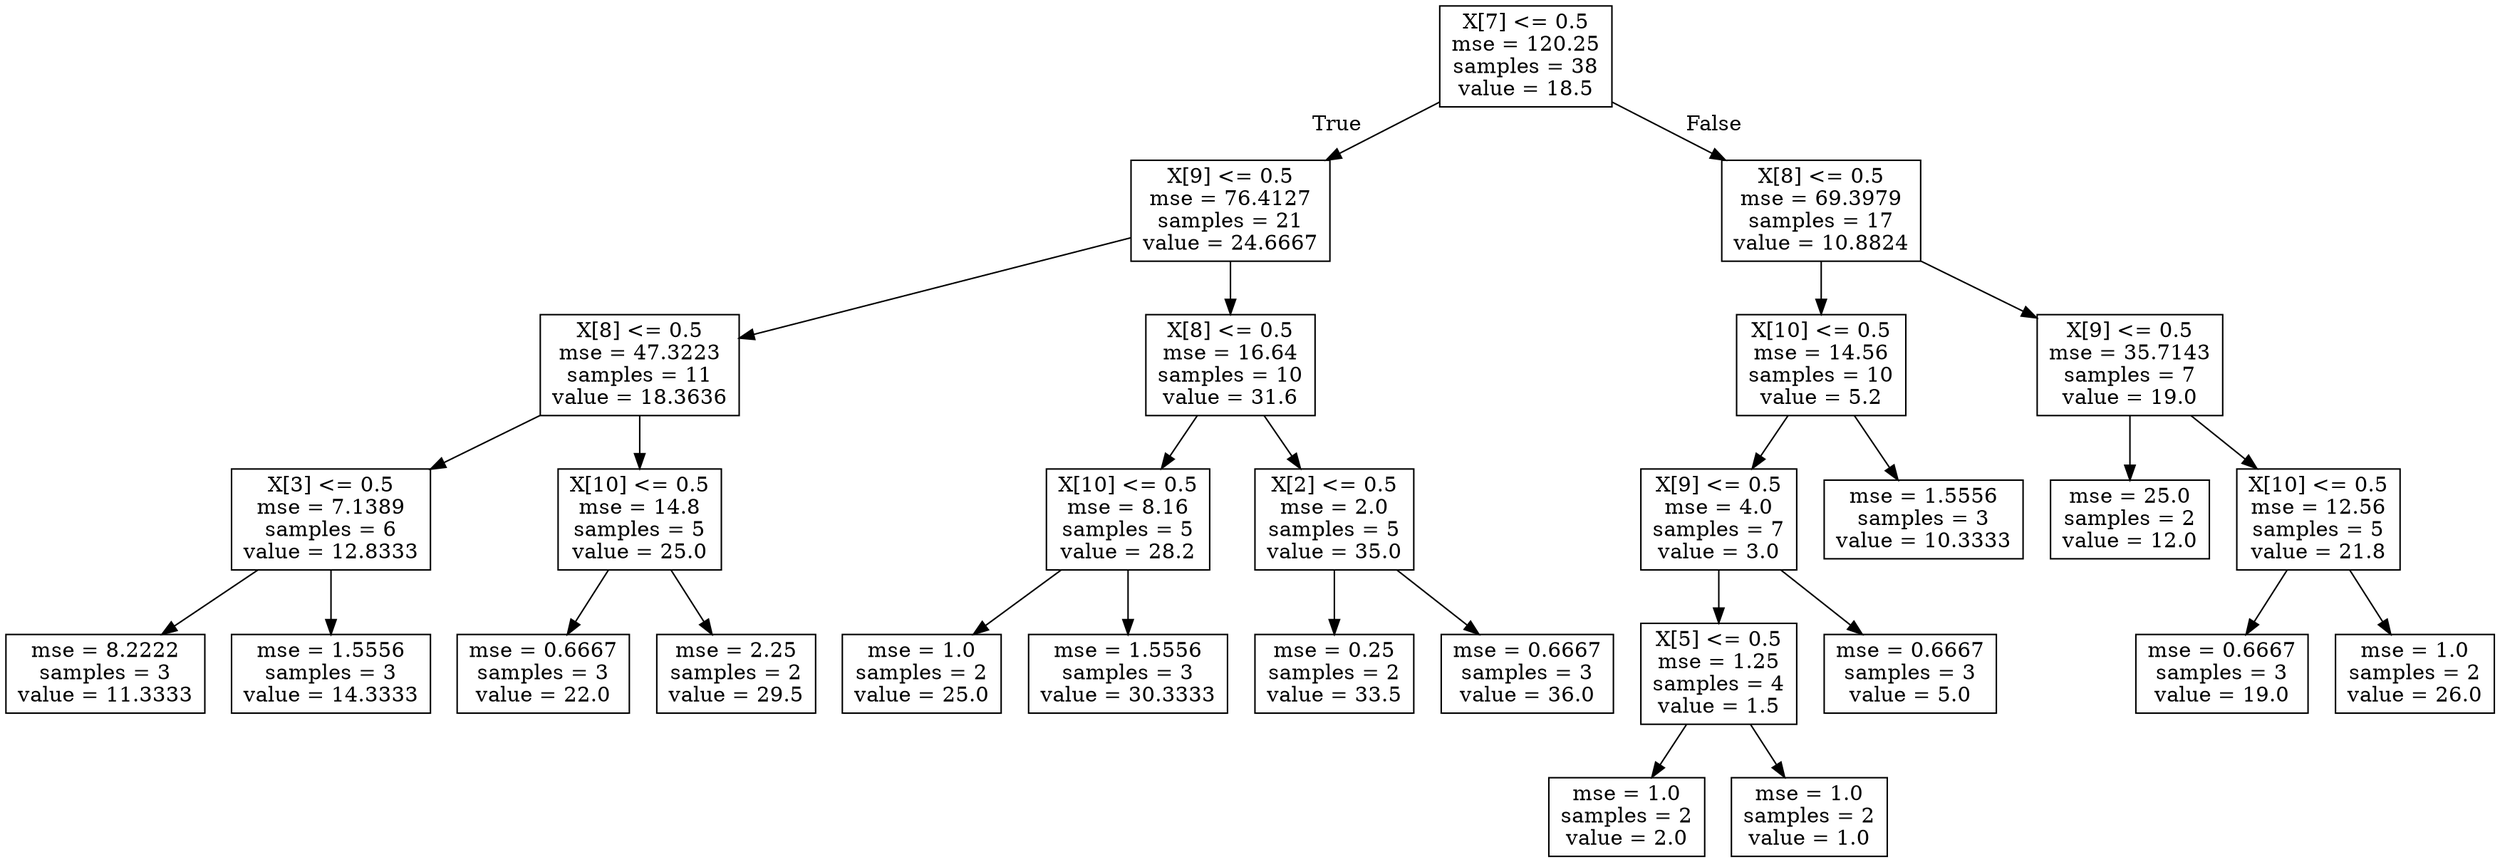 digraph Tree {
node [shape=box] ;
0 [label="X[7] <= 0.5\nmse = 120.25\nsamples = 38\nvalue = 18.5"] ;
1 [label="X[9] <= 0.5\nmse = 76.4127\nsamples = 21\nvalue = 24.6667"] ;
0 -> 1 [labeldistance=2.5, labelangle=45, headlabel="True"] ;
2 [label="X[8] <= 0.5\nmse = 47.3223\nsamples = 11\nvalue = 18.3636"] ;
1 -> 2 ;
3 [label="X[3] <= 0.5\nmse = 7.1389\nsamples = 6\nvalue = 12.8333"] ;
2 -> 3 ;
4 [label="mse = 8.2222\nsamples = 3\nvalue = 11.3333"] ;
3 -> 4 ;
5 [label="mse = 1.5556\nsamples = 3\nvalue = 14.3333"] ;
3 -> 5 ;
6 [label="X[10] <= 0.5\nmse = 14.8\nsamples = 5\nvalue = 25.0"] ;
2 -> 6 ;
7 [label="mse = 0.6667\nsamples = 3\nvalue = 22.0"] ;
6 -> 7 ;
8 [label="mse = 2.25\nsamples = 2\nvalue = 29.5"] ;
6 -> 8 ;
9 [label="X[8] <= 0.5\nmse = 16.64\nsamples = 10\nvalue = 31.6"] ;
1 -> 9 ;
10 [label="X[10] <= 0.5\nmse = 8.16\nsamples = 5\nvalue = 28.2"] ;
9 -> 10 ;
11 [label="mse = 1.0\nsamples = 2\nvalue = 25.0"] ;
10 -> 11 ;
12 [label="mse = 1.5556\nsamples = 3\nvalue = 30.3333"] ;
10 -> 12 ;
13 [label="X[2] <= 0.5\nmse = 2.0\nsamples = 5\nvalue = 35.0"] ;
9 -> 13 ;
14 [label="mse = 0.25\nsamples = 2\nvalue = 33.5"] ;
13 -> 14 ;
15 [label="mse = 0.6667\nsamples = 3\nvalue = 36.0"] ;
13 -> 15 ;
16 [label="X[8] <= 0.5\nmse = 69.3979\nsamples = 17\nvalue = 10.8824"] ;
0 -> 16 [labeldistance=2.5, labelangle=-45, headlabel="False"] ;
17 [label="X[10] <= 0.5\nmse = 14.56\nsamples = 10\nvalue = 5.2"] ;
16 -> 17 ;
18 [label="X[9] <= 0.5\nmse = 4.0\nsamples = 7\nvalue = 3.0"] ;
17 -> 18 ;
19 [label="X[5] <= 0.5\nmse = 1.25\nsamples = 4\nvalue = 1.5"] ;
18 -> 19 ;
20 [label="mse = 1.0\nsamples = 2\nvalue = 2.0"] ;
19 -> 20 ;
21 [label="mse = 1.0\nsamples = 2\nvalue = 1.0"] ;
19 -> 21 ;
22 [label="mse = 0.6667\nsamples = 3\nvalue = 5.0"] ;
18 -> 22 ;
23 [label="mse = 1.5556\nsamples = 3\nvalue = 10.3333"] ;
17 -> 23 ;
24 [label="X[9] <= 0.5\nmse = 35.7143\nsamples = 7\nvalue = 19.0"] ;
16 -> 24 ;
25 [label="mse = 25.0\nsamples = 2\nvalue = 12.0"] ;
24 -> 25 ;
26 [label="X[10] <= 0.5\nmse = 12.56\nsamples = 5\nvalue = 21.8"] ;
24 -> 26 ;
27 [label="mse = 0.6667\nsamples = 3\nvalue = 19.0"] ;
26 -> 27 ;
28 [label="mse = 1.0\nsamples = 2\nvalue = 26.0"] ;
26 -> 28 ;
}